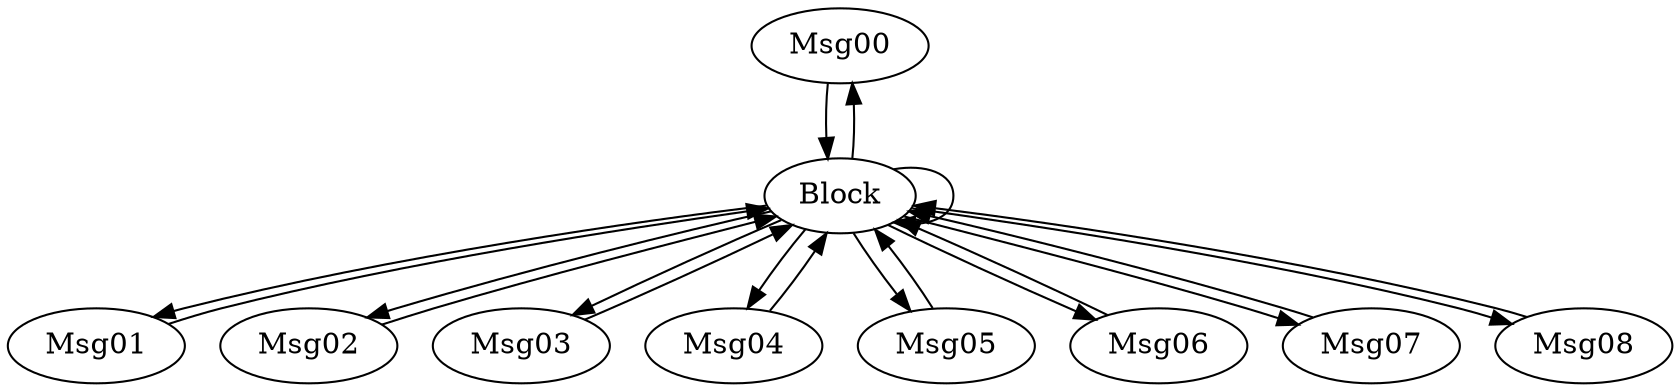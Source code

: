 digraph "altdst-9" {
  node[cpu=0 fid=1 pattern="P-altdst-9" toffs=0 tvalid=0 vabs=0]
  Msg00 [type=tmsg par=0 evtno=10]
  Msg01 [type=tmsg par=1 evtno=11]
  Msg02 [type=tmsg par=2 evtno=12]
  Msg03 [type=tmsg par=3 evtno=13]
  Msg04 [type=tmsg par=4 evtno=14]
  Msg05 [type=tmsg par=5 evtno=15]
  Msg06 [type=tmsg par=6 evtno=16]
  Msg07 [type=tmsg par=7 evtno=17]
  Msg08 [type=tmsg par=8 evtno=18]
  Block [type=block tperiod=10000000 patentry=1 patexit=1 qlo=1]
  Block -> Block [type=defdst]
  Msg00 -> Block [type=defdst]
  Msg01 -> Block [type=defdst]
  Msg02 -> Block [type=defdst]
  Msg03 -> Block [type=defdst]
  Msg04 -> Block [type=defdst]
  Msg05 -> Block [type=defdst]
  Msg06 -> Block [type=defdst]
  Msg07 -> Block [type=defdst]
  Msg08 -> Block [type=defdst]
  Block -> Msg00 [type=altdst]
  Block -> Msg01 [type=altdst]
  Block -> Msg02 [type=altdst]
  Block -> Msg03 [type=altdst]
  Block -> Msg04 [type=altdst]
  Block -> Msg05 [type=altdst]
  Block -> Msg06 [type=altdst]
  Block -> Msg07 [type=altdst]
  Block -> Msg08 [type=altdst]
}
